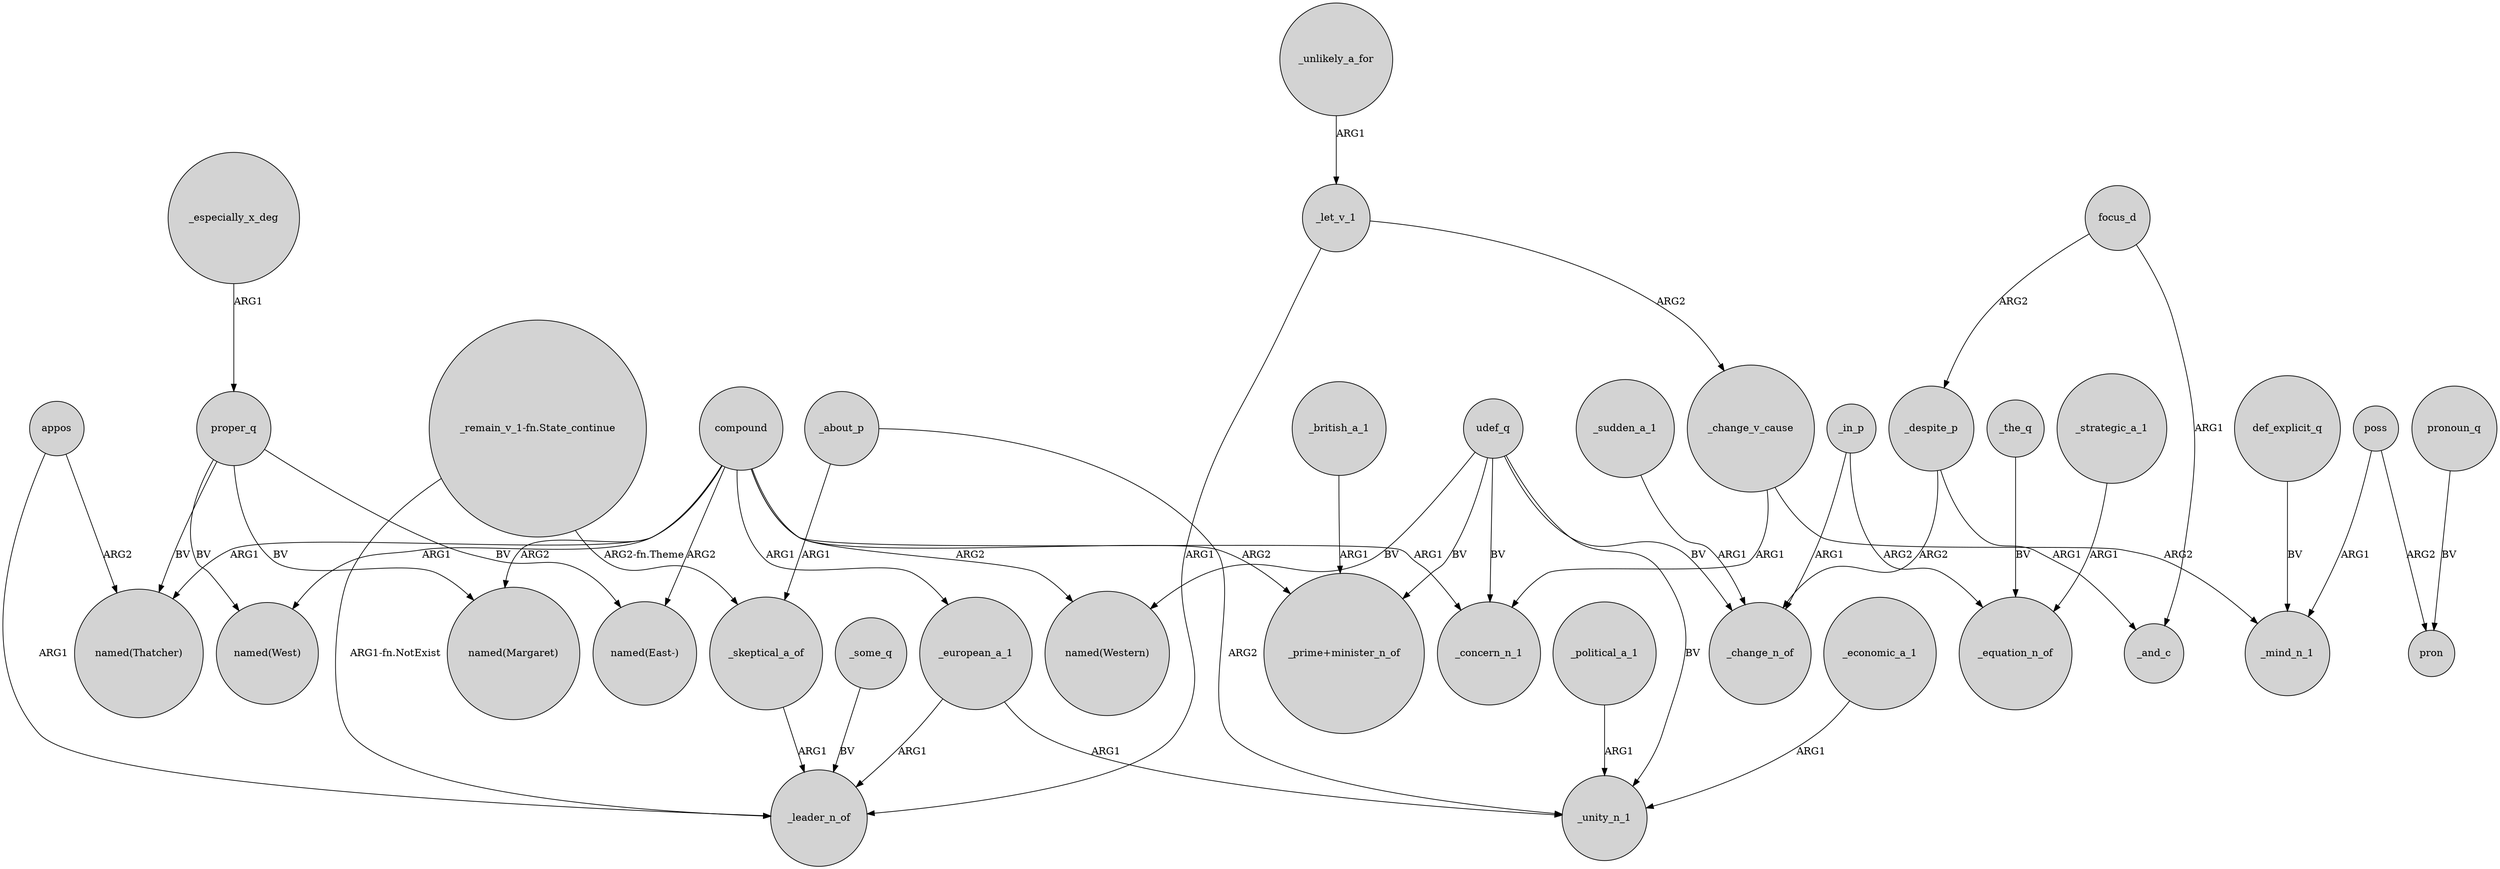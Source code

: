 digraph {
	node [shape=circle style=filled]
	compound -> "named(Margaret)" [label=ARG2]
	_about_p -> _skeptical_a_of [label=ARG1]
	poss -> pron [label=ARG2]
	compound -> "_prime+minister_n_of" [label=ARG2]
	_about_p -> _unity_n_1 [label=ARG2]
	_change_v_cause -> _mind_n_1 [label=ARG2]
	proper_q -> "named(East-)" [label=BV]
	_despite_p -> _and_c [label=ARG1]
	_european_a_1 -> _leader_n_of [label=ARG1]
	"_remain_v_1-fn.State_continue" -> _skeptical_a_of [label="ARG2-fn.Theme"]
	_especially_x_deg -> proper_q [label=ARG1]
	compound -> _european_a_1 [label=ARG1]
	focus_d -> _despite_p [label=ARG2]
	_some_q -> _leader_n_of [label=BV]
	proper_q -> "named(West)" [label=BV]
	compound -> "named(West)" [label=ARG1]
	def_explicit_q -> _mind_n_1 [label=BV]
	compound -> "named(Thatcher)" [label=ARG1]
	appos -> "named(Thatcher)" [label=ARG2]
	_in_p -> _change_n_of [label=ARG1]
	_strategic_a_1 -> _equation_n_of [label=ARG1]
	proper_q -> "named(Margaret)" [label=BV]
	pronoun_q -> pron [label=BV]
	udef_q -> _change_n_of [label=BV]
	udef_q -> "_prime+minister_n_of" [label=BV]
	_british_a_1 -> "_prime+minister_n_of" [label=ARG1]
	"_remain_v_1-fn.State_continue" -> _leader_n_of [label="ARG1-fn.NotExist"]
	_european_a_1 -> _unity_n_1 [label=ARG1]
	compound -> "named(East-)" [label=ARG2]
	udef_q -> _concern_n_1 [label=BV]
	_despite_p -> _change_n_of [label=ARG2]
	appos -> _leader_n_of [label=ARG1]
	focus_d -> _and_c [label=ARG1]
	_let_v_1 -> _leader_n_of [label=ARG1]
	_political_a_1 -> _unity_n_1 [label=ARG1]
	udef_q -> _unity_n_1 [label=BV]
	_unlikely_a_for -> _let_v_1 [label=ARG1]
	_the_q -> _equation_n_of [label=BV]
	udef_q -> "named(Western)" [label=BV]
	poss -> _mind_n_1 [label=ARG1]
	_change_v_cause -> _concern_n_1 [label=ARG1]
	_economic_a_1 -> _unity_n_1 [label=ARG1]
	_in_p -> _equation_n_of [label=ARG2]
	_skeptical_a_of -> _leader_n_of [label=ARG1]
	compound -> _concern_n_1 [label=ARG1]
	proper_q -> "named(Thatcher)" [label=BV]
	compound -> "named(Western)" [label=ARG2]
	_sudden_a_1 -> _change_n_of [label=ARG1]
	_let_v_1 -> _change_v_cause [label=ARG2]
}
